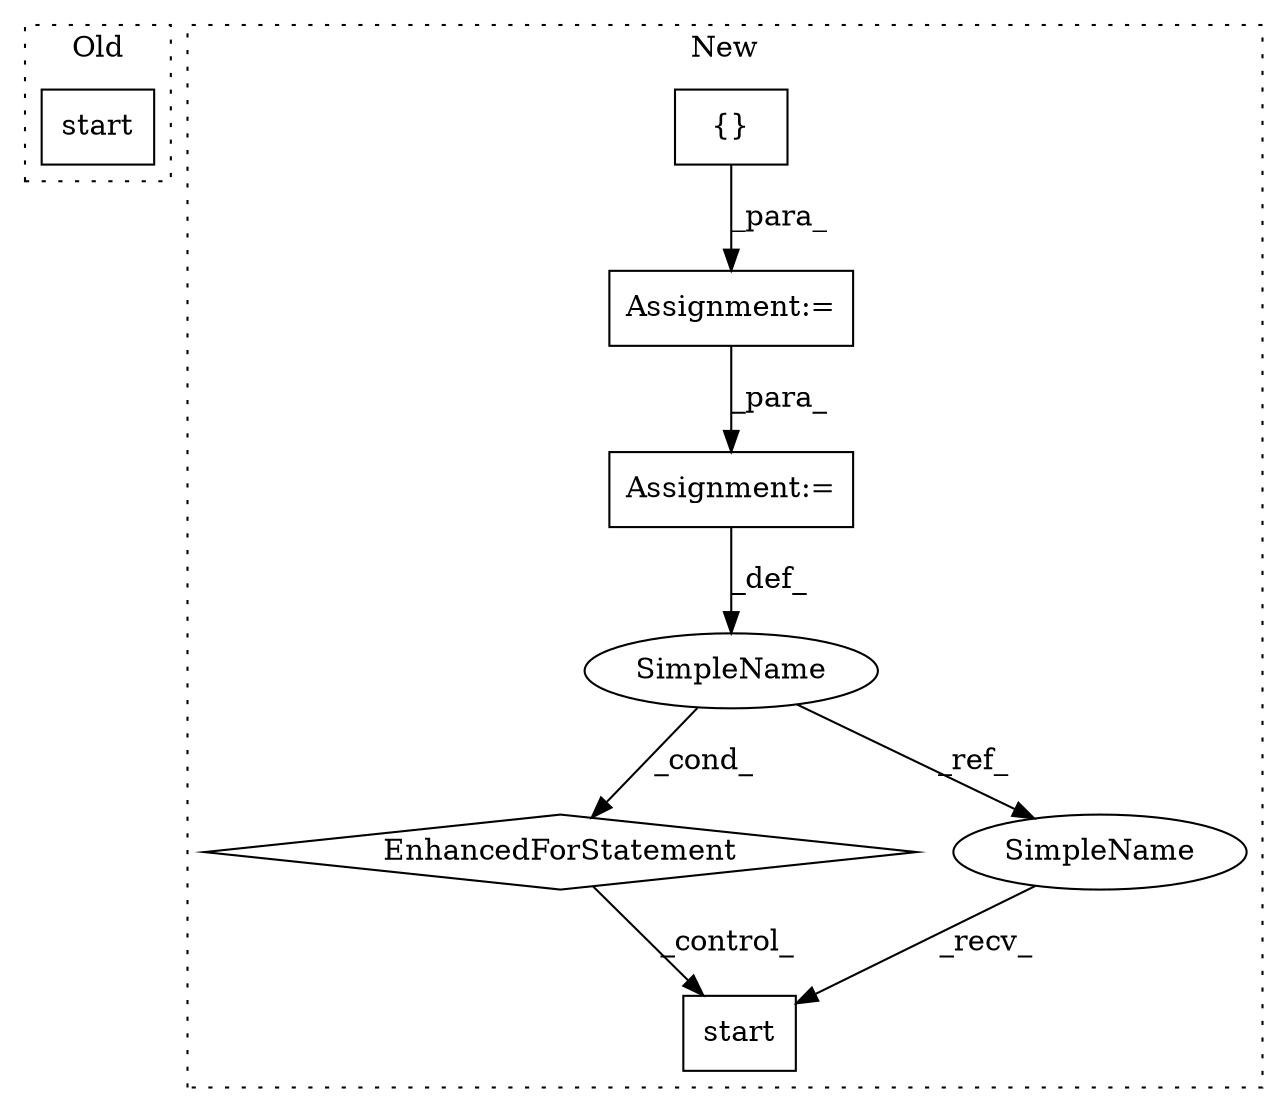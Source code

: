 digraph G {
subgraph cluster0 {
1 [label="start" a="32" s="987" l="7" shape="box"];
label = "Old";
style="dotted";
}
subgraph cluster1 {
2 [label="{}" a="4" s="929,1025" l="1,1" shape="box"];
3 [label="Assignment:=" a="7" s="1032,1105" l="53,2" shape="box"];
4 [label="EnhancedForStatement" a="70" s="1032,1105" l="53,2" shape="diamond"];
5 [label="Assignment:=" a="7" s="911" l="1" shape="box"];
6 [label="SimpleName" a="42" s="1089" l="1" shape="ellipse"];
7 [label="start" a="32" s="1117" l="7" shape="box"];
8 [label="SimpleName" a="42" s="1115" l="1" shape="ellipse"];
label = "New";
style="dotted";
}
2 -> 5 [label="_para_"];
3 -> 6 [label="_def_"];
4 -> 7 [label="_control_"];
5 -> 3 [label="_para_"];
6 -> 8 [label="_ref_"];
6 -> 4 [label="_cond_"];
8 -> 7 [label="_recv_"];
}